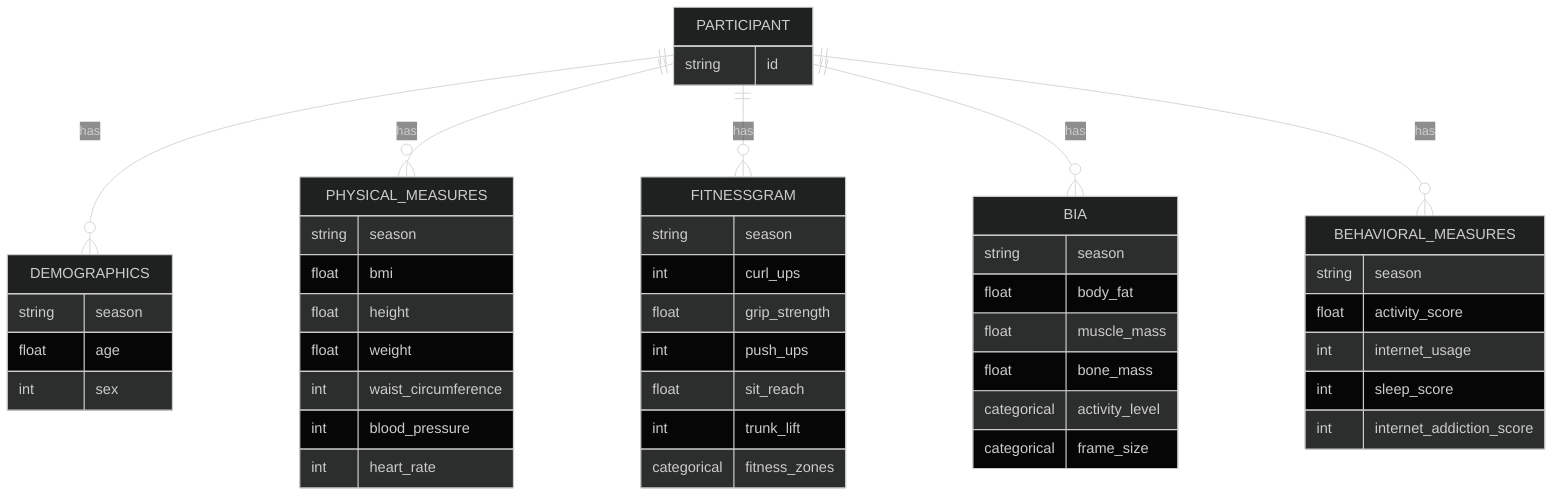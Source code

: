 ---
config:
  theme: dark
---
erDiagram
    PARTICIPANT ||--o{ DEMOGRAPHICS : has
    PARTICIPANT ||--o{ PHYSICAL_MEASURES : has
    PARTICIPANT ||--o{ FITNESSGRAM : has
    PARTICIPANT ||--o{ BIA : has
    PARTICIPANT ||--o{ BEHAVIORAL_MEASURES : has
    PARTICIPANT {
        string id
    }
    DEMOGRAPHICS {
        string season
        float age
        int sex
    }
    PHYSICAL_MEASURES {
        string season
        float bmi
        float height
        float weight
        int waist_circumference
        int blood_pressure
        int heart_rate
    }
    FITNESSGRAM {
        string season
        int curl_ups
        float grip_strength
        int push_ups
        float sit_reach
        int trunk_lift
        categorical fitness_zones
    }
    BIA {
        string season
        float body_fat
        float muscle_mass
        float bone_mass
        categorical activity_level
        categorical frame_size
    }
    BEHAVIORAL_MEASURES {
        string season
        float activity_score
        int internet_usage
        int sleep_score
        int internet_addiction_score
    }
